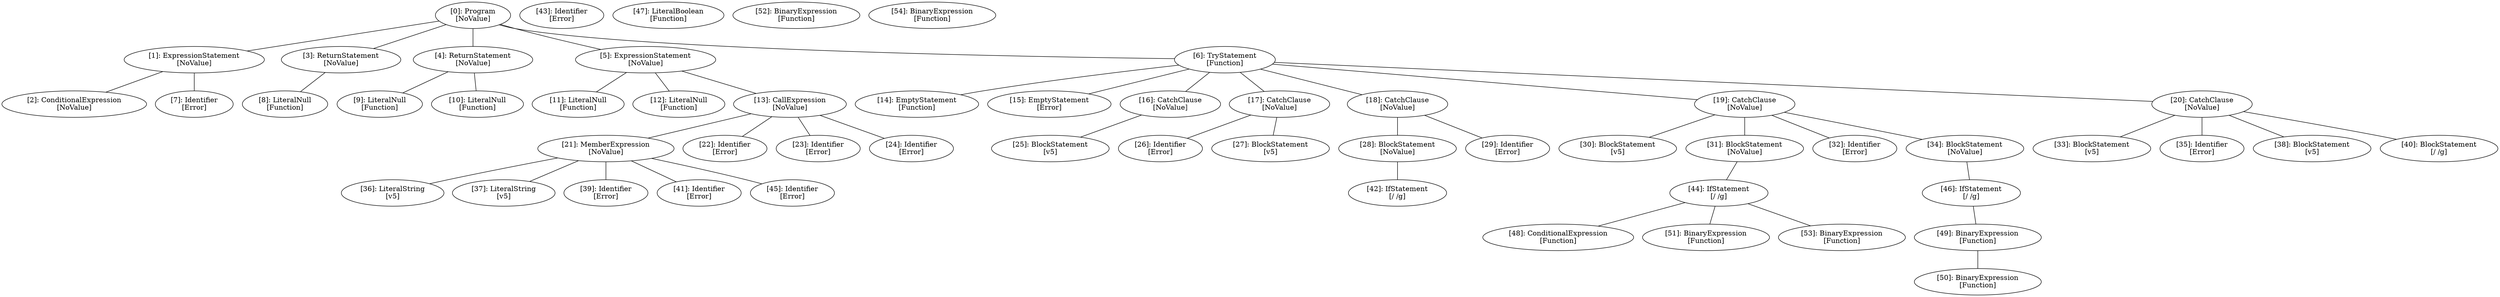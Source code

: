 // Result
graph {
	0 [label="[0]: Program
[NoValue]"]
	1 [label="[1]: ExpressionStatement
[NoValue]"]
	2 [label="[2]: ConditionalExpression
[NoValue]"]
	3 [label="[3]: ReturnStatement
[NoValue]"]
	4 [label="[4]: ReturnStatement
[NoValue]"]
	5 [label="[5]: ExpressionStatement
[NoValue]"]
	6 [label="[6]: TryStatement
[Function]"]
	7 [label="[7]: Identifier
[Error]"]
	8 [label="[8]: LiteralNull
[Function]"]
	9 [label="[9]: LiteralNull
[Function]"]
	10 [label="[10]: LiteralNull
[Function]"]
	11 [label="[11]: LiteralNull
[Function]"]
	12 [label="[12]: LiteralNull
[Function]"]
	13 [label="[13]: CallExpression
[NoValue]"]
	14 [label="[14]: EmptyStatement
[Function]"]
	15 [label="[15]: EmptyStatement
[Error]"]
	16 [label="[16]: CatchClause
[NoValue]"]
	17 [label="[17]: CatchClause
[NoValue]"]
	18 [label="[18]: CatchClause
[NoValue]"]
	19 [label="[19]: CatchClause
[NoValue]"]
	20 [label="[20]: CatchClause
[NoValue]"]
	21 [label="[21]: MemberExpression
[NoValue]"]
	22 [label="[22]: Identifier
[Error]"]
	23 [label="[23]: Identifier
[Error]"]
	24 [label="[24]: Identifier
[Error]"]
	25 [label="[25]: BlockStatement
[v5]"]
	26 [label="[26]: Identifier
[Error]"]
	27 [label="[27]: BlockStatement
[v5]"]
	28 [label="[28]: BlockStatement
[NoValue]"]
	29 [label="[29]: Identifier
[Error]"]
	30 [label="[30]: BlockStatement
[v5]"]
	31 [label="[31]: BlockStatement
[NoValue]"]
	32 [label="[32]: Identifier
[Error]"]
	33 [label="[33]: BlockStatement
[v5]"]
	34 [label="[34]: BlockStatement
[NoValue]"]
	35 [label="[35]: Identifier
[Error]"]
	36 [label="[36]: LiteralString
[v5]"]
	37 [label="[37]: LiteralString
[v5]"]
	38 [label="[38]: BlockStatement
[v5]"]
	39 [label="[39]: Identifier
[Error]"]
	40 [label="[40]: BlockStatement
[/ /g]"]
	41 [label="[41]: Identifier
[Error]"]
	42 [label="[42]: IfStatement
[/ /g]"]
	43 [label="[43]: Identifier
[Error]"]
	44 [label="[44]: IfStatement
[/ /g]"]
	45 [label="[45]: Identifier
[Error]"]
	46 [label="[46]: IfStatement
[/ /g]"]
	47 [label="[47]: LiteralBoolean
[Function]"]
	48 [label="[48]: ConditionalExpression
[Function]"]
	49 [label="[49]: BinaryExpression
[Function]"]
	50 [label="[50]: BinaryExpression
[Function]"]
	51 [label="[51]: BinaryExpression
[Function]"]
	52 [label="[52]: BinaryExpression
[Function]"]
	53 [label="[53]: BinaryExpression
[Function]"]
	54 [label="[54]: BinaryExpression
[Function]"]
	0 -- 1
	0 -- 3
	0 -- 4
	0 -- 5
	0 -- 6
	1 -- 2
	1 -- 7
	3 -- 8
	4 -- 9
	4 -- 10
	5 -- 11
	5 -- 12
	5 -- 13
	6 -- 14
	6 -- 15
	6 -- 16
	6 -- 17
	6 -- 18
	6 -- 19
	6 -- 20
	13 -- 21
	13 -- 22
	13 -- 23
	13 -- 24
	16 -- 25
	17 -- 26
	17 -- 27
	18 -- 28
	18 -- 29
	19 -- 30
	19 -- 31
	19 -- 32
	19 -- 34
	20 -- 33
	20 -- 35
	20 -- 38
	20 -- 40
	21 -- 36
	21 -- 37
	21 -- 39
	21 -- 41
	21 -- 45
	28 -- 42
	31 -- 44
	34 -- 46
	44 -- 48
	44 -- 51
	44 -- 53
	46 -- 49
	49 -- 50
}
